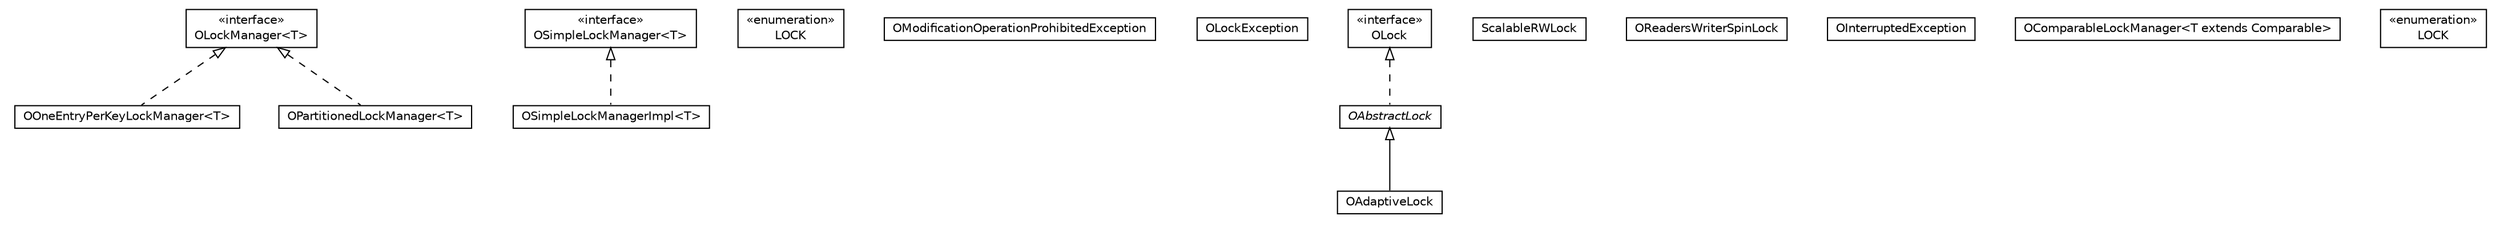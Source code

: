 #!/usr/local/bin/dot
#
# Class diagram 
# Generated by UMLGraph version R5_6-24-gf6e263 (http://www.umlgraph.org/)
#

digraph G {
	edge [fontname="Helvetica",fontsize=10,labelfontname="Helvetica",labelfontsize=10];
	node [fontname="Helvetica",fontsize=10,shape=plaintext];
	nodesep=0.25;
	ranksep=0.5;
	// com.orientechnologies.common.concur.lock.OLockManager<T>
	c8126 [label=<<table title="com.orientechnologies.common.concur.lock.OLockManager" border="0" cellborder="1" cellspacing="0" cellpadding="2" port="p" href="./OLockManager.html">
		<tr><td><table border="0" cellspacing="0" cellpadding="1">
<tr><td align="center" balign="center"> &#171;interface&#187; </td></tr>
<tr><td align="center" balign="center"> OLockManager&lt;T&gt; </td></tr>
		</table></td></tr>
		</table>>, URL="./OLockManager.html", fontname="Helvetica", fontcolor="black", fontsize=10.0];
	// com.orientechnologies.common.concur.lock.OSimpleLockManager<T>
	c8127 [label=<<table title="com.orientechnologies.common.concur.lock.OSimpleLockManager" border="0" cellborder="1" cellspacing="0" cellpadding="2" port="p" href="./OSimpleLockManager.html">
		<tr><td><table border="0" cellspacing="0" cellpadding="1">
<tr><td align="center" balign="center"> &#171;interface&#187; </td></tr>
<tr><td align="center" balign="center"> OSimpleLockManager&lt;T&gt; </td></tr>
		</table></td></tr>
		</table>>, URL="./OSimpleLockManager.html", fontname="Helvetica", fontcolor="black", fontsize=10.0];
	// com.orientechnologies.common.concur.lock.OOneEntryPerKeyLockManager<T>
	c8128 [label=<<table title="com.orientechnologies.common.concur.lock.OOneEntryPerKeyLockManager" border="0" cellborder="1" cellspacing="0" cellpadding="2" port="p" href="./OOneEntryPerKeyLockManager.html">
		<tr><td><table border="0" cellspacing="0" cellpadding="1">
<tr><td align="center" balign="center"> OOneEntryPerKeyLockManager&lt;T&gt; </td></tr>
		</table></td></tr>
		</table>>, URL="./OOneEntryPerKeyLockManager.html", fontname="Helvetica", fontcolor="black", fontsize=10.0];
	// com.orientechnologies.common.concur.lock.OOneEntryPerKeyLockManager.LOCK
	c8129 [label=<<table title="com.orientechnologies.common.concur.lock.OOneEntryPerKeyLockManager.LOCK" border="0" cellborder="1" cellspacing="0" cellpadding="2" port="p" href="./OOneEntryPerKeyLockManager.LOCK.html">
		<tr><td><table border="0" cellspacing="0" cellpadding="1">
<tr><td align="center" balign="center"> &#171;enumeration&#187; </td></tr>
<tr><td align="center" balign="center"> LOCK </td></tr>
		</table></td></tr>
		</table>>, URL="./OOneEntryPerKeyLockManager.LOCK.html", fontname="Helvetica", fontcolor="black", fontsize=10.0];
	// com.orientechnologies.common.concur.lock.OModificationOperationProhibitedException
	c8130 [label=<<table title="com.orientechnologies.common.concur.lock.OModificationOperationProhibitedException" border="0" cellborder="1" cellspacing="0" cellpadding="2" port="p" href="./OModificationOperationProhibitedException.html">
		<tr><td><table border="0" cellspacing="0" cellpadding="1">
<tr><td align="center" balign="center"> OModificationOperationProhibitedException </td></tr>
		</table></td></tr>
		</table>>, URL="./OModificationOperationProhibitedException.html", fontname="Helvetica", fontcolor="black", fontsize=10.0];
	// com.orientechnologies.common.concur.lock.OSimpleLockManagerImpl<T>
	c8131 [label=<<table title="com.orientechnologies.common.concur.lock.OSimpleLockManagerImpl" border="0" cellborder="1" cellspacing="0" cellpadding="2" port="p" href="./OSimpleLockManagerImpl.html">
		<tr><td><table border="0" cellspacing="0" cellpadding="1">
<tr><td align="center" balign="center"> OSimpleLockManagerImpl&lt;T&gt; </td></tr>
		</table></td></tr>
		</table>>, URL="./OSimpleLockManagerImpl.html", fontname="Helvetica", fontcolor="black", fontsize=10.0];
	// com.orientechnologies.common.concur.lock.OLockException
	c8132 [label=<<table title="com.orientechnologies.common.concur.lock.OLockException" border="0" cellborder="1" cellspacing="0" cellpadding="2" port="p" href="./OLockException.html">
		<tr><td><table border="0" cellspacing="0" cellpadding="1">
<tr><td align="center" balign="center"> OLockException </td></tr>
		</table></td></tr>
		</table>>, URL="./OLockException.html", fontname="Helvetica", fontcolor="black", fontsize=10.0];
	// com.orientechnologies.common.concur.lock.OPartitionedLockManager<T>
	c8133 [label=<<table title="com.orientechnologies.common.concur.lock.OPartitionedLockManager" border="0" cellborder="1" cellspacing="0" cellpadding="2" port="p" href="./OPartitionedLockManager.html">
		<tr><td><table border="0" cellspacing="0" cellpadding="1">
<tr><td align="center" balign="center"> OPartitionedLockManager&lt;T&gt; </td></tr>
		</table></td></tr>
		</table>>, URL="./OPartitionedLockManager.html", fontname="Helvetica", fontcolor="black", fontsize=10.0];
	// com.orientechnologies.common.concur.lock.OAbstractLock
	c8134 [label=<<table title="com.orientechnologies.common.concur.lock.OAbstractLock" border="0" cellborder="1" cellspacing="0" cellpadding="2" port="p" href="./OAbstractLock.html">
		<tr><td><table border="0" cellspacing="0" cellpadding="1">
<tr><td align="center" balign="center"><font face="Helvetica-Oblique"> OAbstractLock </font></td></tr>
		</table></td></tr>
		</table>>, URL="./OAbstractLock.html", fontname="Helvetica", fontcolor="black", fontsize=10.0];
	// com.orientechnologies.common.concur.lock.ScalableRWLock
	c8135 [label=<<table title="com.orientechnologies.common.concur.lock.ScalableRWLock" border="0" cellborder="1" cellspacing="0" cellpadding="2" port="p" href="./ScalableRWLock.html">
		<tr><td><table border="0" cellspacing="0" cellpadding="1">
<tr><td align="center" balign="center"> ScalableRWLock </td></tr>
		</table></td></tr>
		</table>>, URL="./ScalableRWLock.html", fontname="Helvetica", fontcolor="black", fontsize=10.0];
	// com.orientechnologies.common.concur.lock.OReadersWriterSpinLock
	c8136 [label=<<table title="com.orientechnologies.common.concur.lock.OReadersWriterSpinLock" border="0" cellborder="1" cellspacing="0" cellpadding="2" port="p" href="./OReadersWriterSpinLock.html">
		<tr><td><table border="0" cellspacing="0" cellpadding="1">
<tr><td align="center" balign="center"> OReadersWriterSpinLock </td></tr>
		</table></td></tr>
		</table>>, URL="./OReadersWriterSpinLock.html", fontname="Helvetica", fontcolor="black", fontsize=10.0];
	// com.orientechnologies.common.concur.lock.OInterruptedException
	c8137 [label=<<table title="com.orientechnologies.common.concur.lock.OInterruptedException" border="0" cellborder="1" cellspacing="0" cellpadding="2" port="p" href="./OInterruptedException.html">
		<tr><td><table border="0" cellspacing="0" cellpadding="1">
<tr><td align="center" balign="center"> OInterruptedException </td></tr>
		</table></td></tr>
		</table>>, URL="./OInterruptedException.html", fontname="Helvetica", fontcolor="black", fontsize=10.0];
	// com.orientechnologies.common.concur.lock.OAdaptiveLock
	c8138 [label=<<table title="com.orientechnologies.common.concur.lock.OAdaptiveLock" border="0" cellborder="1" cellspacing="0" cellpadding="2" port="p" href="./OAdaptiveLock.html">
		<tr><td><table border="0" cellspacing="0" cellpadding="1">
<tr><td align="center" balign="center"> OAdaptiveLock </td></tr>
		</table></td></tr>
		</table>>, URL="./OAdaptiveLock.html", fontname="Helvetica", fontcolor="black", fontsize=10.0];
	// com.orientechnologies.common.concur.lock.OComparableLockManager<T extends java.lang.Comparable>
	c8139 [label=<<table title="com.orientechnologies.common.concur.lock.OComparableLockManager" border="0" cellborder="1" cellspacing="0" cellpadding="2" port="p" href="./OComparableLockManager.html">
		<tr><td><table border="0" cellspacing="0" cellpadding="1">
<tr><td align="center" balign="center"> OComparableLockManager&lt;T extends Comparable&gt; </td></tr>
		</table></td></tr>
		</table>>, URL="./OComparableLockManager.html", fontname="Helvetica", fontcolor="black", fontsize=10.0];
	// com.orientechnologies.common.concur.lock.OComparableLockManager.LOCK
	c8140 [label=<<table title="com.orientechnologies.common.concur.lock.OComparableLockManager.LOCK" border="0" cellborder="1" cellspacing="0" cellpadding="2" port="p" href="./OComparableLockManager.LOCK.html">
		<tr><td><table border="0" cellspacing="0" cellpadding="1">
<tr><td align="center" balign="center"> &#171;enumeration&#187; </td></tr>
<tr><td align="center" balign="center"> LOCK </td></tr>
		</table></td></tr>
		</table>>, URL="./OComparableLockManager.LOCK.html", fontname="Helvetica", fontcolor="black", fontsize=10.0];
	// com.orientechnologies.common.concur.lock.OLock
	c8141 [label=<<table title="com.orientechnologies.common.concur.lock.OLock" border="0" cellborder="1" cellspacing="0" cellpadding="2" port="p" href="./OLock.html">
		<tr><td><table border="0" cellspacing="0" cellpadding="1">
<tr><td align="center" balign="center"> &#171;interface&#187; </td></tr>
<tr><td align="center" balign="center"> OLock </td></tr>
		</table></td></tr>
		</table>>, URL="./OLock.html", fontname="Helvetica", fontcolor="black", fontsize=10.0];
	//com.orientechnologies.common.concur.lock.OOneEntryPerKeyLockManager<T> implements com.orientechnologies.common.concur.lock.OLockManager<T>
	c8126:p -> c8128:p [dir=back,arrowtail=empty,style=dashed];
	//com.orientechnologies.common.concur.lock.OSimpleLockManagerImpl<T> implements com.orientechnologies.common.concur.lock.OSimpleLockManager<T>
	c8127:p -> c8131:p [dir=back,arrowtail=empty,style=dashed];
	//com.orientechnologies.common.concur.lock.OPartitionedLockManager<T> implements com.orientechnologies.common.concur.lock.OLockManager<T>
	c8126:p -> c8133:p [dir=back,arrowtail=empty,style=dashed];
	//com.orientechnologies.common.concur.lock.OAbstractLock implements com.orientechnologies.common.concur.lock.OLock
	c8141:p -> c8134:p [dir=back,arrowtail=empty,style=dashed];
	//com.orientechnologies.common.concur.lock.OAdaptiveLock extends com.orientechnologies.common.concur.lock.OAbstractLock
	c8134:p -> c8138:p [dir=back,arrowtail=empty];
}

